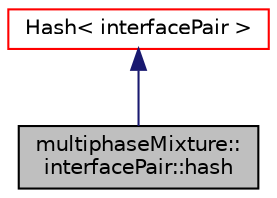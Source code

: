 digraph "multiphaseMixture::interfacePair::hash"
{
  bgcolor="transparent";
  edge [fontname="Helvetica",fontsize="10",labelfontname="Helvetica",labelfontsize="10"];
  node [fontname="Helvetica",fontsize="10",shape=record];
  Node1 [label="multiphaseMixture::\linterfacePair::hash",height=0.2,width=0.4,color="black", fillcolor="grey75", style="filled", fontcolor="black"];
  Node2 -> Node1 [dir="back",color="midnightblue",fontsize="10",style="solid",fontname="Helvetica"];
  Node2 [label="Hash\< interfacePair \>",height=0.2,width=0.4,color="red",URL="$a00988.html"];
}
